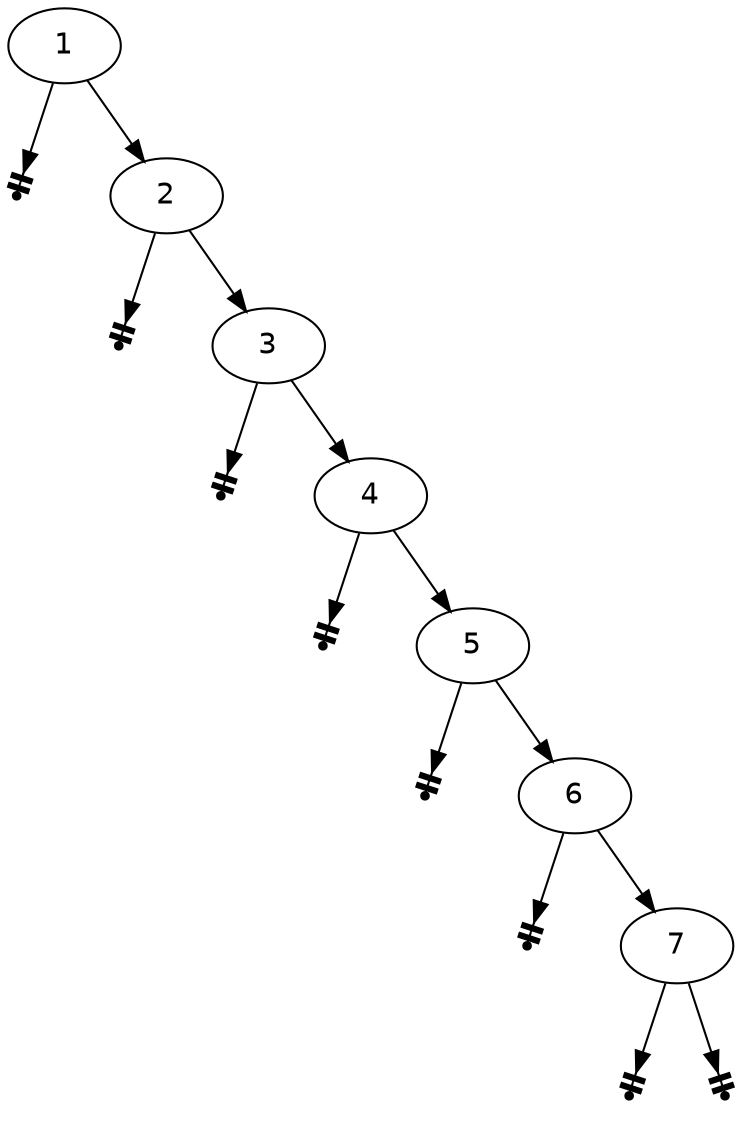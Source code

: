 digraph G {
	graph [fontname = "Helvetica"];
	node [fontname = "Helvetica"];
	edge [fontname = "Helvetica"];

	l1 [shape=point];
	1 -> l1 [arrowhead=teeteenormal];
	m1 [label="", width=0.1, style=invis];
	1 -> m1 [style=invis];
	1 -> 2;
	{rank=same l1 -> m1 -> 2 [style=invis]};
	
	l2 [shape=point];
	2 -> l2 [arrowhead=teeteenormal];
	m2 [label="", width=0.1, style=invis];
	2 -> m2 [style=invis];
	2 -> 3;
	{rank=same l2 -> m2 -> 3 [style=invis]};
	
	l3 [shape=point];
	3 -> l3 [arrowhead=teeteenormal];
	m3 [label="", width=0.1, style=invis];
	3 -> m3 [style=invis];
	3 -> 4;
	{rank=same l3 -> m3 -> 4 [style=invis]};

	l4 [shape=point];
	4 -> l4 [arrowhead=teeteenormal];
	m4 [label="", width=0.1, style=invis];
	4 -> m4 [style=invis];
	4 -> 5;
	{rank=same l4 -> m4 -> 5 [style=invis]};

	l5 [shape=point];
	5 -> l5 [arrowhead=teeteenormal];
	m5 [label="", width=0.1, style=invis];
	5 -> m5 [style=invis];
	5 -> 6;
	{rank=same l5 -> m5 -> 6 [style=invis]};

	l6 [shape=point];
	6 -> l6 [arrowhead=teeteenormal];
	m6 [label="", width=0.1, style=invis];
	6 -> m6 [style=invis];
	6 -> 7;
	{rank=same l6 -> m6 -> 7 [style=invis]};

	l7 [shape=point];
	7 -> l7 [arrowhead=teeteenormal];
	m7 [label="", width=0.1, style=invis];
	7 -> m7 [style=invis];
	r7 [shape=point];
	7 -> r7 [arrowhead=teeteenormal];
	{rank=same l7 -> m7 -> r7 [style=invis]};
}
